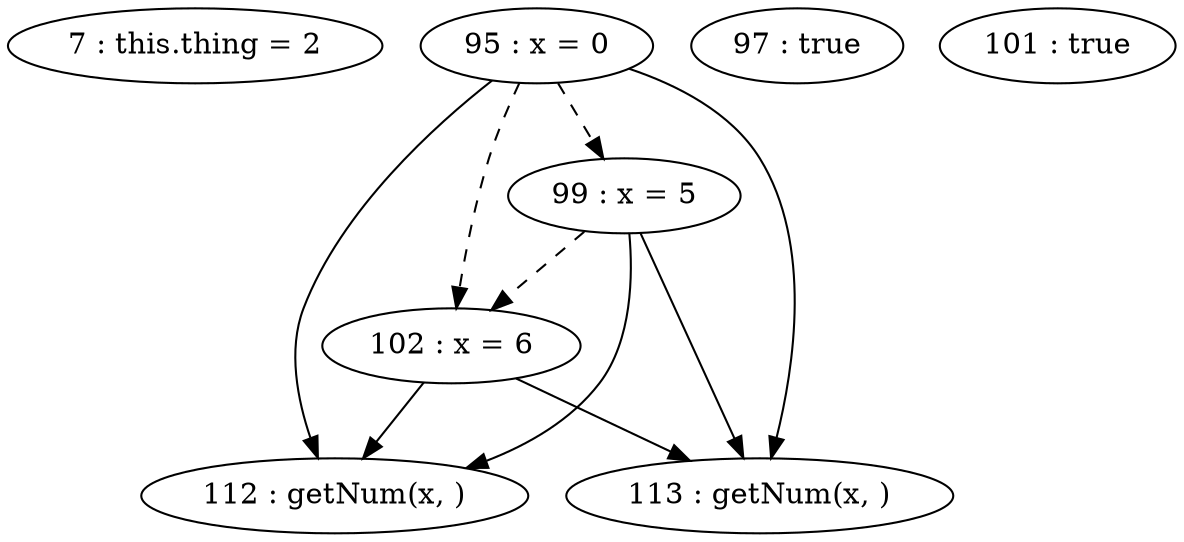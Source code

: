 digraph G {
"7 : this.thing = 2"
"95 : x = 0"
"95 : x = 0" -> "112 : getNum(x, )"
"95 : x = 0" -> "113 : getNum(x, )"
"95 : x = 0" -> "99 : x = 5" [style=dashed]
"95 : x = 0" -> "102 : x = 6" [style=dashed]
"97 : true"
"99 : x = 5"
"99 : x = 5" -> "112 : getNum(x, )"
"99 : x = 5" -> "113 : getNum(x, )"
"99 : x = 5" -> "102 : x = 6" [style=dashed]
"101 : true"
"102 : x = 6"
"102 : x = 6" -> "112 : getNum(x, )"
"102 : x = 6" -> "113 : getNum(x, )"
"112 : getNum(x, )"
"113 : getNum(x, )"
}